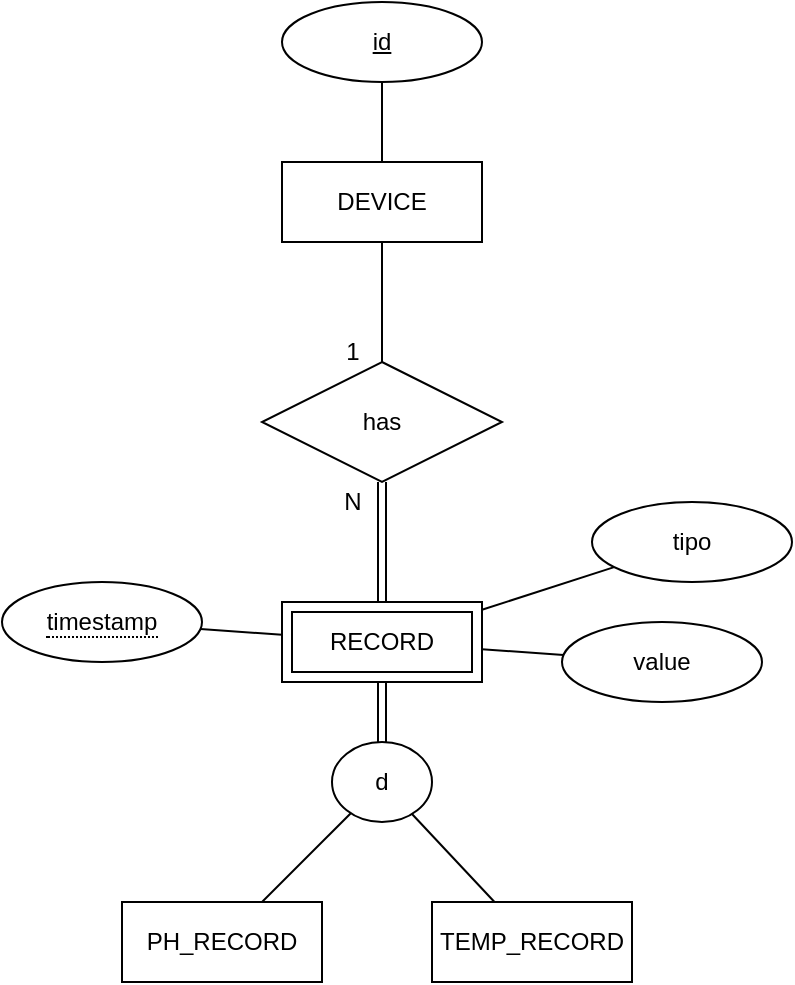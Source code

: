 <mxfile version="21.1.2" type="device">
  <diagram id="R2lEEEUBdFMjLlhIrx00" name="Page-1">
    <mxGraphModel dx="1050" dy="621" grid="1" gridSize="10" guides="1" tooltips="1" connect="1" arrows="1" fold="1" page="1" pageScale="1" pageWidth="850" pageHeight="1100" math="0" shadow="0" extFonts="Permanent Marker^https://fonts.googleapis.com/css?family=Permanent+Marker">
      <root>
        <mxCell id="0" />
        <mxCell id="1" parent="0" />
        <mxCell id="mU1SWefwOhweojL9ZRiS-10" style="edgeStyle=orthogonalEdgeStyle;rounded=0;orthogonalLoop=1;jettySize=auto;html=1;endArrow=none;endFill=0;" edge="1" parent="1" source="mU1SWefwOhweojL9ZRiS-1" target="mU1SWefwOhweojL9ZRiS-9">
          <mxGeometry relative="1" as="geometry" />
        </mxCell>
        <mxCell id="mU1SWefwOhweojL9ZRiS-1" value="DEVICE" style="whiteSpace=wrap;html=1;align=center;" vertex="1" parent="1">
          <mxGeometry x="220" y="90" width="100" height="40" as="geometry" />
        </mxCell>
        <mxCell id="mU1SWefwOhweojL9ZRiS-3" value="id" style="ellipse;whiteSpace=wrap;html=1;align=center;fontStyle=4;" vertex="1" parent="1">
          <mxGeometry x="220" y="10" width="100" height="40" as="geometry" />
        </mxCell>
        <mxCell id="mU1SWefwOhweojL9ZRiS-6" value="" style="endArrow=none;html=1;rounded=0;" edge="1" parent="1" source="mU1SWefwOhweojL9ZRiS-3" target="mU1SWefwOhweojL9ZRiS-1">
          <mxGeometry relative="1" as="geometry">
            <mxPoint x="510" y="220" as="sourcePoint" />
            <mxPoint x="670" y="220" as="targetPoint" />
          </mxGeometry>
        </mxCell>
        <mxCell id="mU1SWefwOhweojL9ZRiS-17" style="edgeStyle=orthogonalEdgeStyle;rounded=0;orthogonalLoop=1;jettySize=auto;html=1;shape=link;" edge="1" parent="1" source="mU1SWefwOhweojL9ZRiS-9" target="mU1SWefwOhweojL9ZRiS-16">
          <mxGeometry relative="1" as="geometry" />
        </mxCell>
        <mxCell id="mU1SWefwOhweojL9ZRiS-9" value="has" style="shape=rhombus;perimeter=rhombusPerimeter;whiteSpace=wrap;html=1;align=center;" vertex="1" parent="1">
          <mxGeometry x="210" y="190" width="120" height="60" as="geometry" />
        </mxCell>
        <mxCell id="mU1SWefwOhweojL9ZRiS-25" style="edgeStyle=orthogonalEdgeStyle;rounded=0;orthogonalLoop=1;jettySize=auto;html=1;shape=link;" edge="1" parent="1" source="mU1SWefwOhweojL9ZRiS-16" target="mU1SWefwOhweojL9ZRiS-26">
          <mxGeometry relative="1" as="geometry">
            <mxPoint x="270" y="390" as="targetPoint" />
          </mxGeometry>
        </mxCell>
        <mxCell id="mU1SWefwOhweojL9ZRiS-16" value="RECORD" style="shape=ext;margin=3;double=1;whiteSpace=wrap;html=1;align=center;" vertex="1" parent="1">
          <mxGeometry x="220" y="310" width="100" height="40" as="geometry" />
        </mxCell>
        <mxCell id="mU1SWefwOhweojL9ZRiS-19" value="&lt;span style=&quot;border-bottom: 1px dotted&quot;&gt;timestamp&lt;/span&gt;" style="ellipse;whiteSpace=wrap;html=1;align=center;" vertex="1" parent="1">
          <mxGeometry x="80" y="300" width="100" height="40" as="geometry" />
        </mxCell>
        <mxCell id="mU1SWefwOhweojL9ZRiS-21" value="" style="endArrow=none;html=1;rounded=0;" edge="1" parent="1" source="mU1SWefwOhweojL9ZRiS-16" target="mU1SWefwOhweojL9ZRiS-19">
          <mxGeometry relative="1" as="geometry">
            <mxPoint x="370" y="30" as="sourcePoint" />
            <mxPoint x="370" y="70" as="targetPoint" />
          </mxGeometry>
        </mxCell>
        <mxCell id="mU1SWefwOhweojL9ZRiS-22" value="value" style="ellipse;whiteSpace=wrap;html=1;align=center;" vertex="1" parent="1">
          <mxGeometry x="360" y="320" width="100" height="40" as="geometry" />
        </mxCell>
        <mxCell id="mU1SWefwOhweojL9ZRiS-23" value="" style="endArrow=none;html=1;rounded=0;" edge="1" parent="1" source="mU1SWefwOhweojL9ZRiS-16" target="mU1SWefwOhweojL9ZRiS-22">
          <mxGeometry relative="1" as="geometry">
            <mxPoint x="264" y="360" as="sourcePoint" />
            <mxPoint x="225" y="411" as="targetPoint" />
          </mxGeometry>
        </mxCell>
        <mxCell id="mU1SWefwOhweojL9ZRiS-24" value="PH_RECORD" style="whiteSpace=wrap;html=1;align=center;" vertex="1" parent="1">
          <mxGeometry x="140" y="460" width="100" height="40" as="geometry" />
        </mxCell>
        <mxCell id="mU1SWefwOhweojL9ZRiS-26" value="d" style="ellipse;whiteSpace=wrap;html=1;" vertex="1" parent="1">
          <mxGeometry x="245" y="380" width="50" height="40" as="geometry" />
        </mxCell>
        <mxCell id="mU1SWefwOhweojL9ZRiS-28" value="" style="endArrow=none;html=1;rounded=0;" edge="1" parent="1" source="mU1SWefwOhweojL9ZRiS-24" target="mU1SWefwOhweojL9ZRiS-26">
          <mxGeometry relative="1" as="geometry">
            <mxPoint x="220" y="320" as="sourcePoint" />
            <mxPoint x="380" y="320" as="targetPoint" />
          </mxGeometry>
        </mxCell>
        <mxCell id="mU1SWefwOhweojL9ZRiS-29" value="TEMP_RECORD" style="whiteSpace=wrap;html=1;align=center;" vertex="1" parent="1">
          <mxGeometry x="295" y="460" width="100" height="40" as="geometry" />
        </mxCell>
        <mxCell id="mU1SWefwOhweojL9ZRiS-30" value="" style="endArrow=none;html=1;rounded=0;" edge="1" source="mU1SWefwOhweojL9ZRiS-29" parent="1" target="mU1SWefwOhweojL9ZRiS-26">
          <mxGeometry relative="1" as="geometry">
            <mxPoint x="375" y="320" as="sourcePoint" />
            <mxPoint x="409" y="416" as="targetPoint" />
          </mxGeometry>
        </mxCell>
        <mxCell id="mU1SWefwOhweojL9ZRiS-31" value="tipo" style="ellipse;whiteSpace=wrap;html=1;align=center;" vertex="1" parent="1">
          <mxGeometry x="375" y="260" width="100" height="40" as="geometry" />
        </mxCell>
        <mxCell id="mU1SWefwOhweojL9ZRiS-32" value="" style="endArrow=none;html=1;rounded=0;" edge="1" parent="1" source="mU1SWefwOhweojL9ZRiS-16" target="mU1SWefwOhweojL9ZRiS-31">
          <mxGeometry relative="1" as="geometry">
            <mxPoint x="330" y="336" as="sourcePoint" />
            <mxPoint x="371" y="334" as="targetPoint" />
          </mxGeometry>
        </mxCell>
        <mxCell id="mU1SWefwOhweojL9ZRiS-33" value="N" style="text;html=1;align=center;verticalAlign=middle;resizable=0;points=[];autosize=1;strokeColor=none;fillColor=none;" vertex="1" parent="1">
          <mxGeometry x="240" y="245" width="30" height="30" as="geometry" />
        </mxCell>
        <mxCell id="mU1SWefwOhweojL9ZRiS-34" value="1" style="text;html=1;align=center;verticalAlign=middle;resizable=0;points=[];autosize=1;strokeColor=none;fillColor=none;" vertex="1" parent="1">
          <mxGeometry x="240" y="170" width="30" height="30" as="geometry" />
        </mxCell>
      </root>
    </mxGraphModel>
  </diagram>
</mxfile>
